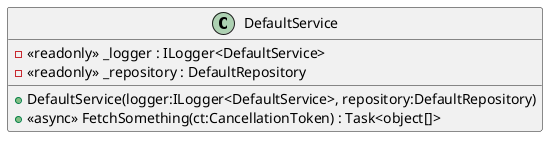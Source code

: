 @startuml
class DefaultService {
    - <<readonly>> _logger : ILogger<DefaultService>
    - <<readonly>> _repository : DefaultRepository
    + DefaultService(logger:ILogger<DefaultService>, repository:DefaultRepository)
    + <<async>> FetchSomething(ct:CancellationToken) : Task<object[]>
}
@enduml
